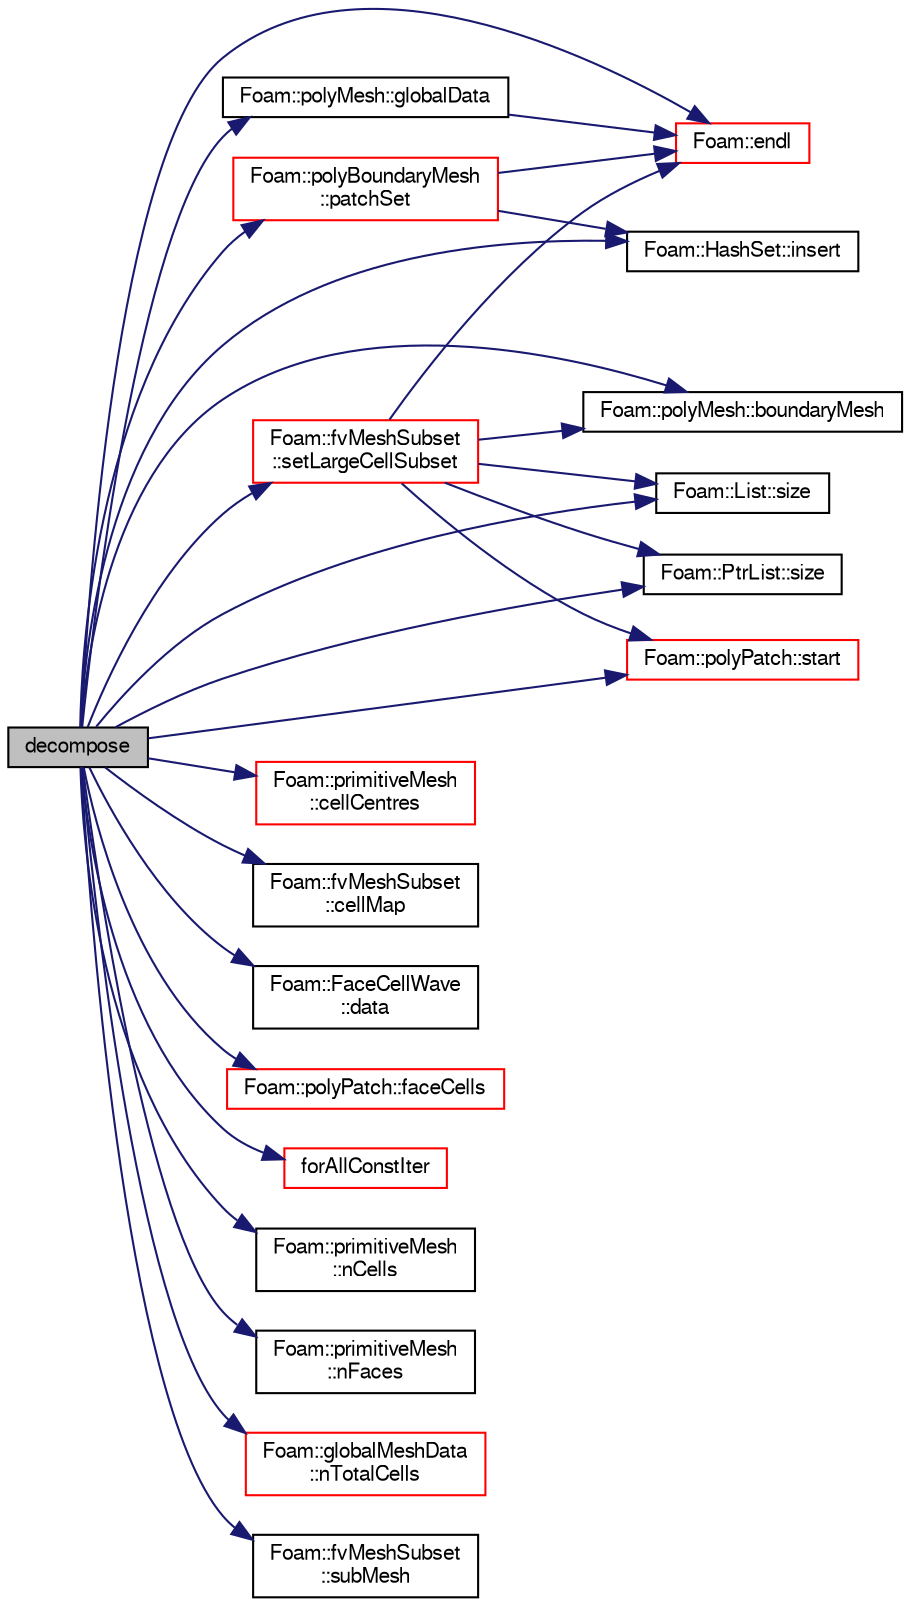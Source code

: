 digraph "decompose"
{
  bgcolor="transparent";
  edge [fontname="FreeSans",fontsize="10",labelfontname="FreeSans",labelfontsize="10"];
  node [fontname="FreeSans",fontsize="10",shape=record];
  rankdir="LR";
  Node1289 [label="decompose",height=0.2,width=0.4,color="black", fillcolor="grey75", style="filled", fontcolor="black"];
  Node1289 -> Node1290 [color="midnightblue",fontsize="10",style="solid",fontname="FreeSans"];
  Node1290 [label="Foam::polyMesh::boundaryMesh",height=0.2,width=0.4,color="black",URL="$a27410.html#a9f2b68c134340291eda6197f47f25484",tooltip="Return boundary mesh. "];
  Node1289 -> Node1291 [color="midnightblue",fontsize="10",style="solid",fontname="FreeSans"];
  Node1291 [label="Foam::primitiveMesh\l::cellCentres",height=0.2,width=0.4,color="red",URL="$a27530.html#a7300aee2989c6ec70e39436816461902"];
  Node1289 -> Node1352 [color="midnightblue",fontsize="10",style="solid",fontname="FreeSans"];
  Node1352 [label="Foam::fvMeshSubset\l::cellMap",height=0.2,width=0.4,color="black",URL="$a22790.html#aa3942ff9314208a66e6aa0cdcde4d530",tooltip="Return cell map. "];
  Node1289 -> Node1353 [color="midnightblue",fontsize="10",style="solid",fontname="FreeSans"];
  Node1353 [label="Foam::FaceCellWave\l::data",height=0.2,width=0.4,color="black",URL="$a24814.html#a3cb51c6d7125aa51349080ee9eeba567",tooltip="Additional data to be passed into container. "];
  Node1289 -> Node1301 [color="midnightblue",fontsize="10",style="solid",fontname="FreeSans"];
  Node1301 [label="Foam::endl",height=0.2,width=0.4,color="red",URL="$a21124.html#a2db8fe02a0d3909e9351bb4275b23ce4",tooltip="Add newline and flush stream. "];
  Node1289 -> Node1354 [color="midnightblue",fontsize="10",style="solid",fontname="FreeSans"];
  Node1354 [label="Foam::polyPatch::faceCells",height=0.2,width=0.4,color="red",URL="$a27478.html#afbfac825732ef2770fff4261b4e930e9",tooltip="Return face-cell addressing. "];
  Node1289 -> Node1357 [color="midnightblue",fontsize="10",style="solid",fontname="FreeSans"];
  Node1357 [label="forAllConstIter",height=0.2,width=0.4,color="red",URL="$a38141.html#ae21e2836509b0fa7f7cedf6493b11b09"];
  Node1289 -> Node1469 [color="midnightblue",fontsize="10",style="solid",fontname="FreeSans"];
  Node1469 [label="Foam::polyMesh::globalData",height=0.2,width=0.4,color="black",URL="$a27410.html#a5e9cb8eb9e52843d336386b13423d19c",tooltip="Return parallel info. "];
  Node1469 -> Node1301 [color="midnightblue",fontsize="10",style="solid",fontname="FreeSans"];
  Node1289 -> Node1598 [color="midnightblue",fontsize="10",style="solid",fontname="FreeSans"];
  Node1598 [label="Foam::HashSet::insert",height=0.2,width=0.4,color="black",URL="$a25690.html#a49f0753d9652681fc3a81f59951a0ad7",tooltip="Insert a new entry. "];
  Node1289 -> Node1351 [color="midnightblue",fontsize="10",style="solid",fontname="FreeSans"];
  Node1351 [label="Foam::primitiveMesh\l::nCells",height=0.2,width=0.4,color="black",URL="$a27530.html#a13b94bdb0926552bf78ad5210a73a3d5"];
  Node1289 -> Node1345 [color="midnightblue",fontsize="10",style="solid",fontname="FreeSans"];
  Node1345 [label="Foam::primitiveMesh\l::nFaces",height=0.2,width=0.4,color="black",URL="$a27530.html#abe602c985a3c9ffa67176e969e77ca6f"];
  Node1289 -> Node1599 [color="midnightblue",fontsize="10",style="solid",fontname="FreeSans"];
  Node1599 [label="Foam::globalMeshData\l::nTotalCells",height=0.2,width=0.4,color="red",URL="$a27334.html#af5f312e4d0bc5cbcc088e7c247d3a97a",tooltip="Return total number of cells in decomposed mesh. "];
  Node1289 -> Node1736 [color="midnightblue",fontsize="10",style="solid",fontname="FreeSans"];
  Node1736 [label="Foam::polyBoundaryMesh\l::patchSet",height=0.2,width=0.4,color="red",URL="$a27402.html#abe10e35312c29750b51357d9058ca8be",tooltip="Return the set of patch IDs corresponding to the given names. "];
  Node1736 -> Node1301 [color="midnightblue",fontsize="10",style="solid",fontname="FreeSans"];
  Node1736 -> Node1598 [color="midnightblue",fontsize="10",style="solid",fontname="FreeSans"];
  Node1289 -> Node1748 [color="midnightblue",fontsize="10",style="solid",fontname="FreeSans"];
  Node1748 [label="Foam::fvMeshSubset\l::setLargeCellSubset",height=0.2,width=0.4,color="red",URL="$a22790.html#aa5aecd31ebb23c10811eb60949808165",tooltip="Set the subset from all cells with region == currentRegion. "];
  Node1748 -> Node1290 [color="midnightblue",fontsize="10",style="solid",fontname="FreeSans"];
  Node1748 -> Node1301 [color="midnightblue",fontsize="10",style="solid",fontname="FreeSans"];
  Node1748 -> Node1344 [color="midnightblue",fontsize="10",style="solid",fontname="FreeSans"];
  Node1344 [label="Foam::List::size",height=0.2,width=0.4,color="black",URL="$a25694.html#a8a5f6fa29bd4b500caf186f60245b384",tooltip="Override size to be inconsistent with allocated storage. "];
  Node1748 -> Node1627 [color="midnightblue",fontsize="10",style="solid",fontname="FreeSans"];
  Node1627 [label="Foam::PtrList::size",height=0.2,width=0.4,color="black",URL="$a25914.html#a47b3bf30da1eb3ab8076b5fbe00e0494",tooltip="Return the number of elements in the PtrList. "];
  Node1748 -> Node1605 [color="midnightblue",fontsize="10",style="solid",fontname="FreeSans"];
  Node1605 [label="Foam::polyPatch::start",height=0.2,width=0.4,color="red",URL="$a27478.html#a6bfd3e3abb11e98bdb4b98671cec1234",tooltip="Return start label of this patch in the polyMesh face list. "];
  Node1289 -> Node1344 [color="midnightblue",fontsize="10",style="solid",fontname="FreeSans"];
  Node1289 -> Node1627 [color="midnightblue",fontsize="10",style="solid",fontname="FreeSans"];
  Node1289 -> Node1605 [color="midnightblue",fontsize="10",style="solid",fontname="FreeSans"];
  Node1289 -> Node1759 [color="midnightblue",fontsize="10",style="solid",fontname="FreeSans"];
  Node1759 [label="Foam::fvMeshSubset\l::subMesh",height=0.2,width=0.4,color="black",URL="$a22790.html#a2c1fbfa502563d296bb4876e8afc8c00",tooltip="Return reference to subset mesh. "];
}
